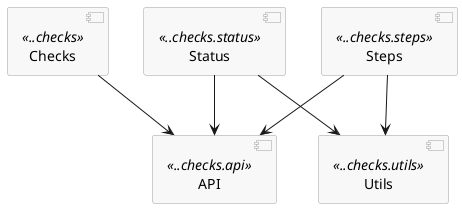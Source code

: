 @startuml

skinparam componentStyle uml2
skinparam component {
  BorderColor #a0a0a0
  BackgroundColor #f8f8f8
}

[API] <<..checks.api>>
[Steps] <<..checks.steps>>
[Status] <<..checks.status>>
[Utils] <<..checks.utils>>
[Checks] <<..checks>>

[Steps] --> [API]
[Steps] --> [Utils]
[Status] --> [API]
[Status] --> [Utils]
[Checks] --> [API]

@enduml

